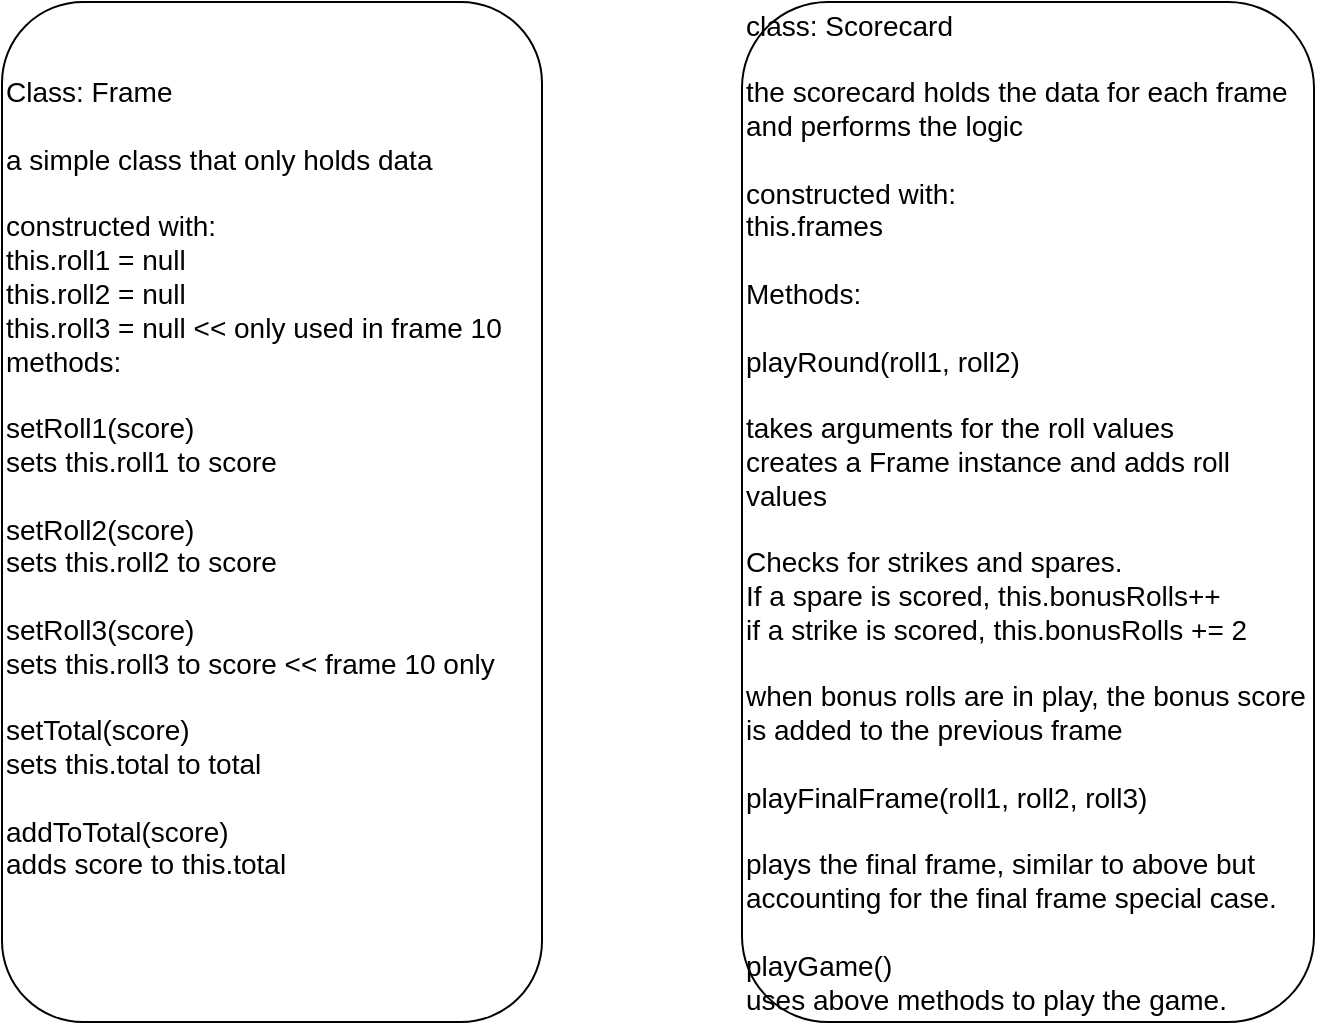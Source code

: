 <mxfile>
    <diagram id="PM1qfxjBdRBVMdcpFEoq" name="Page-1">
        <mxGraphModel dx="822" dy="1746" grid="1" gridSize="10" guides="1" tooltips="1" connect="1" arrows="1" fold="1" page="1" pageScale="1" pageWidth="827" pageHeight="1169" math="0" shadow="0">
            <root>
                <mxCell id="0"/>
                <mxCell id="1" parent="0"/>
                <mxCell id="2" value="&lt;font style=&quot;font-size: 14px&quot;&gt;Class: Frame&lt;br&gt;&lt;br&gt;a simple class that only holds data&amp;nbsp;&lt;br&gt;&lt;br&gt;constructed with:&lt;br&gt;this.roll1 = null&lt;br&gt;this.roll2 = null&lt;br&gt;this.roll3 = null &amp;lt;&amp;lt; only used in frame 10&lt;br&gt;methods:&lt;br&gt;&lt;br&gt;setRoll1(score)&lt;br&gt;sets this.roll1 to score&lt;br&gt;&lt;br&gt;setRoll2(score)&lt;br&gt;sets this.roll2 to score&lt;br&gt;&lt;br&gt;setRoll3(score)&lt;br&gt;sets this.roll3 to score &amp;lt;&amp;lt; frame 10 only&lt;br&gt;&lt;br&gt;setTotal(score)&lt;br&gt;sets this.total to total&lt;br&gt;&lt;br&gt;addToTotal(score)&lt;br&gt;adds score to this.total&lt;br&gt;&lt;br&gt;&lt;br&gt;&lt;/font&gt;" style="rounded=1;whiteSpace=wrap;html=1;align=left;" vertex="1" parent="1">
                    <mxGeometry x="70" y="-150" width="270" height="510" as="geometry"/>
                </mxCell>
                <mxCell id="3" value="class: Scorecard&lt;br&gt;&lt;br&gt;the scorecard holds the data for each frame and performs the logic&lt;br&gt;&lt;br&gt;constructed with:&lt;br&gt;this.frames&lt;br&gt;&lt;br&gt;Methods:&lt;br&gt;&lt;br&gt;playRound(roll1, roll2)&lt;br&gt;&lt;br&gt;takes arguments for the roll values&lt;br&gt;creates a Frame instance and adds roll values&lt;br&gt;&lt;br&gt;Checks for strikes and spares.&lt;br&gt;If a spare is scored, this.bonusRolls++&lt;br&gt;if a strike is scored, this.bonusRolls += 2&lt;br&gt;&lt;br&gt;when bonus rolls are in play, the bonus score is added to the previous frame&lt;br&gt;&lt;br&gt;playFinalFrame(roll1, roll2, roll3)&lt;br&gt;&lt;br&gt;plays the final frame, similar to above but accounting for the final frame special case.&lt;br&gt;&lt;br&gt;playGame()&lt;br&gt;uses above methods to play the game.&lt;br&gt;" style="rounded=1;whiteSpace=wrap;html=1;fontSize=14;align=left;" vertex="1" parent="1">
                    <mxGeometry x="440" y="-150" width="286" height="510" as="geometry"/>
                </mxCell>
            </root>
        </mxGraphModel>
    </diagram>
</mxfile>